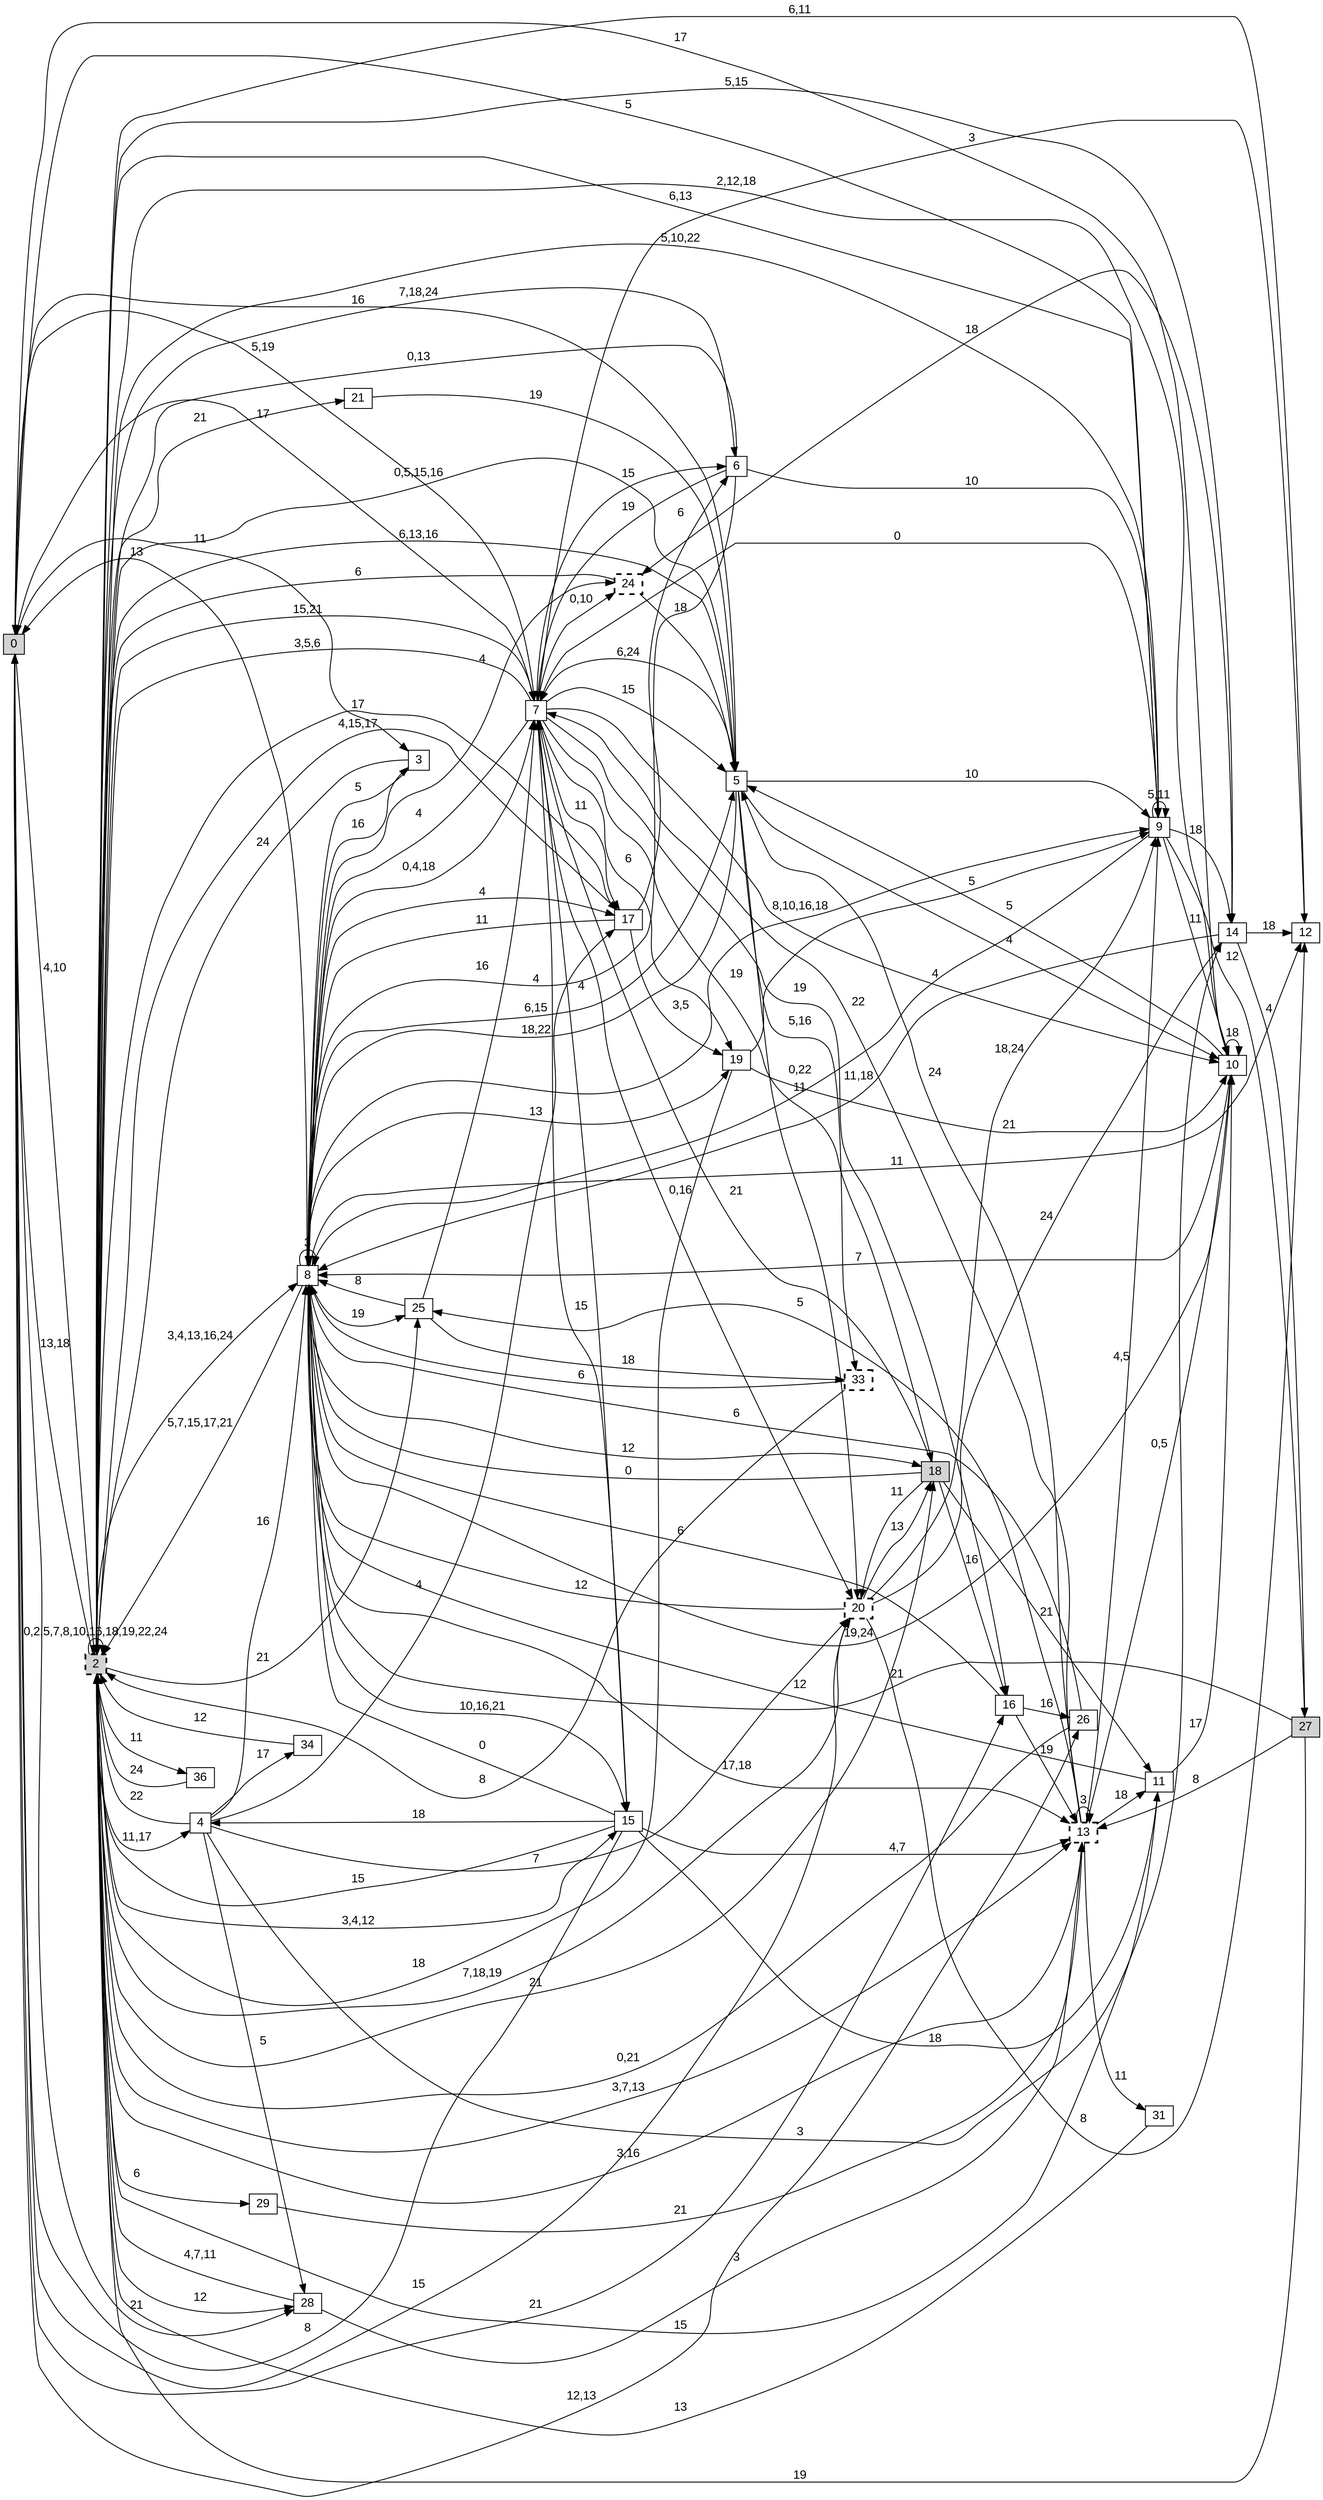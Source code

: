 digraph "NDFA" {
  rankdir=LR
  node [shape=box width=0.1 height=0.1 fontname=Arial]
  edge [fontname=Arial]
/* Estados */
 s0 [label="0" style="filled"] /* I:1 F:0 D:0 */
 s2 [label="2" style="filled,bold,dashed"] /* I:1 F:1 D:0 */
 s3 [label="3" ] /* I:0 F:0 D:0 */
 s4 [label="4" ] /* I:0 F:0 D:0 */
 s5 [label="5" ] /* I:0 F:0 D:0 */
 s6 [label="6" ] /* I:0 F:0 D:0 */
 s7 [label="7" ] /* I:0 F:0 D:0 */
 s8 [label="8" ] /* I:0 F:0 D:0 */
 s9 [label="9" ] /* I:0 F:0 D:0 */
 s10 [label="10" ] /* I:0 F:0 D:0 */
 s11 [label="11" ] /* I:0 F:0 D:0 */
 s12 [label="12" ] /* I:0 F:0 D:0 */
 s13 [label="13" style="bold,dashed"] /* I:0 F:1 D:0 */
 s14 [label="14" ] /* I:0 F:0 D:0 */
 s15 [label="15" ] /* I:0 F:0 D:0 */
 s16 [label="16" ] /* I:0 F:0 D:0 */
 s17 [label="17" ] /* I:0 F:0 D:0 */
 s18 [label="18" style="filled"] /* I:1 F:0 D:0 */
 s19 [label="19" ] /* I:0 F:0 D:0 */
 s20 [label="20" style="bold,dashed"] /* I:0 F:1 D:0 */
 s21 [label="21" ] /* I:0 F:0 D:0 */
 s24 [label="24" style="bold,dashed"] /* I:0 F:1 D:0 */
 s25 [label="25" ] /* I:0 F:0 D:0 */
 s26 [label="26" ] /* I:0 F:0 D:0 */
 s27 [label="27" style="filled"] /* I:1 F:0 D:0 */
 s28 [label="28" ] /* I:0 F:0 D:0 */
 s29 [label="29" ] /* I:0 F:0 D:0 */
 s31 [label="31" ] /* I:0 F:0 D:0 */
 s33 [label="33" style="bold,dashed"] /* I:0 F:1 D:0 */
 s34 [label="34" ] /* I:0 F:0 D:0 */
 s36 [label="36" ] /* I:0 F:0 D:0 */
/* Transiciones */
  s0 -> s2 [label="4,10"]
  s0 -> s3 [label="11"]
  s0 -> s5 [label="16"]
  s0 -> s7 [label="5,19"]
  s0 -> s10 [label="17"]
  s0 -> s16 [label="21"]
  s0 -> s26 [label="12,13"]
  s0 -> s28 [label="21"]
  s2 -> s0 [label="13,18"]
  s2 -> s2 [label="0,2,5,7,8,10,16,18,19,22,24"]
  s2 -> s4 [label="11,17"]
  s2 -> s5 [label="0,5,15,16"]
  s2 -> s6 [label="7,18,24"]
  s2 -> s7 [label="15,21"]
  s2 -> s8 [label="3,4,13,16,24"]
  s2 -> s9 [label="6,13"]
  s2 -> s13 [label="3,7,13"]
  s2 -> s14 [label="5,15"]
  s2 -> s15 [label="3,4,12"]
  s2 -> s17 [label="4,15,17"]
  s2 -> s18 [label="21"]
  s2 -> s20 [label="7,18,19"]
  s2 -> s21 [label="21"]
  s2 -> s25 [label="21"]
  s2 -> s28 [label="12"]
  s2 -> s29 [label="6"]
  s2 -> s36 [label="11"]
  s3 -> s2 [label="24"]
  s3 -> s8 [label="5"]
  s4 -> s2 [label="22"]
  s4 -> s8 [label="16"]
  s4 -> s14 [label="3"]
  s4 -> s17 [label="4"]
  s4 -> s20 [label="7"]
  s4 -> s28 [label="5"]
  s4 -> s34 [label="17"]
  s5 -> s2 [label="6,13,16"]
  s5 -> s7 [label="6,24"]
  s5 -> s8 [label="18,22"]
  s5 -> s9 [label="10"]
  s5 -> s10 [label="4"]
  s5 -> s20 [label="11"]
  s5 -> s33 [label="5,16"]
  s6 -> s2 [label="0,13"]
  s6 -> s7 [label="19"]
  s6 -> s8 [label="4"]
  s6 -> s9 [label="10"]
  s7 -> s0 [label="17"]
  s7 -> s2 [label="3,5,6"]
  s7 -> s5 [label="15"]
  s7 -> s6 [label="15"]
  s7 -> s8 [label="4"]
  s7 -> s10 [label="4"]
  s7 -> s12 [label="3"]
  s7 -> s15 [label="4"]
  s7 -> s16 [label="19"]
  s7 -> s17 [label="11"]
  s7 -> s18 [label="19"]
  s7 -> s19 [label="6"]
  s7 -> s20 [label="0,16"]
  s7 -> s24 [label="0,10"]
  s8 -> s0 [label="13"]
  s8 -> s2 [label="5,7,15,17,21"]
  s8 -> s3 [label="16"]
  s8 -> s5 [label="6,15"]
  s8 -> s7 [label="0,4,18"]
  s8 -> s8 [label="3"]
  s8 -> s9 [label="8,10,16,18"]
  s8 -> s10 [label="19,24"]
  s8 -> s12 [label="11"]
  s8 -> s13 [label="17,18"]
  s8 -> s15 [label="10,16,21"]
  s8 -> s17 [label="4"]
  s8 -> s18 [label="12"]
  s8 -> s19 [label="13"]
  s8 -> s24 [label="4"]
  s8 -> s25 [label="19"]
  s9 -> s0 [label="5"]
  s9 -> s2 [label="5,10,22"]
  s9 -> s7 [label="0"]
  s9 -> s8 [label="0,22"]
  s9 -> s9 [label="5,11"]
  s9 -> s10 [label="11"]
  s9 -> s14 [label="18"]
  s9 -> s27 [label="12"]
  s10 -> s2 [label="2,12,18"]
  s10 -> s5 [label="5"]
  s10 -> s8 [label="7"]
  s10 -> s10 [label="18"]
  s10 -> s13 [label="0,5"]
  s11 -> s2 [label="15"]
  s11 -> s8 [label="12"]
  s11 -> s10 [label="17"]
  s12 -> s2 [label="6,11"]
  s13 -> s2 [label="3,16"]
  s13 -> s5 [label="24"]
  s13 -> s7 [label="22"]
  s13 -> s9 [label="4,5"]
  s13 -> s11 [label="18"]
  s13 -> s13 [label="3"]
  s13 -> s25 [label="5"]
  s13 -> s31 [label="11"]
  s14 -> s8 [label="11,18"]
  s14 -> s12 [label="18"]
  s14 -> s24 [label="18"]
  s14 -> s27 [label="4"]
  s15 -> s0 [label="8"]
  s15 -> s2 [label="15"]
  s15 -> s4 [label="18"]
  s15 -> s7 [label="15"]
  s15 -> s8 [label="0"]
  s15 -> s11 [label="18"]
  s15 -> s13 [label="4,7"]
  s16 -> s8 [label="6"]
  s16 -> s13 [label="19"]
  s16 -> s26 [label="16"]
  s17 -> s2 [label="17"]
  s17 -> s6 [label="6"]
  s17 -> s8 [label="11"]
  s17 -> s19 [label="3,5"]
  s18 -> s7 [label="21"]
  s18 -> s8 [label="0"]
  s18 -> s11 [label="21"]
  s18 -> s16 [label="16"]
  s18 -> s20 [label="11"]
  s19 -> s2 [label="18"]
  s19 -> s9 [label="5"]
  s19 -> s10 [label="21"]
  s20 -> s0 [label="15"]
  s20 -> s8 [label="12"]
  s20 -> s9 [label="18,24"]
  s20 -> s12 [label="8"]
  s20 -> s14 [label="24"]
  s20 -> s18 [label="13"]
  s21 -> s5 [label="19"]
  s24 -> s2 [label="6"]
  s24 -> s5 [label="18"]
  s25 -> s7 [label="16"]
  s25 -> s8 [label="8"]
  s25 -> s33 [label="18"]
  s26 -> s2 [label="0,21"]
  s26 -> s8 [label="6"]
  s27 -> s2 [label="19"]
  s27 -> s8 [label="21"]
  s27 -> s13 [label="8"]
  s28 -> s2 [label="4,7,11"]
  s28 -> s13 [label="3"]
  s29 -> s13 [label="21"]
  s31 -> s2 [label="13"]
  s33 -> s2 [label="8"]
  s33 -> s8 [label="6"]
  s34 -> s2 [label="12"]
  s36 -> s2 [label="24"]
}
